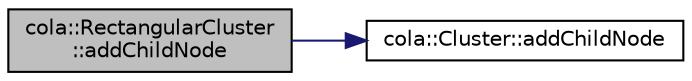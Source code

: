 digraph "cola::RectangularCluster::addChildNode"
{
  edge [fontname="Helvetica",fontsize="10",labelfontname="Helvetica",labelfontsize="10"];
  node [fontname="Helvetica",fontsize="10",shape=record];
  rankdir="LR";
  Node2 [label="cola::RectangularCluster\l::addChildNode",height=0.2,width=0.4,color="black", fillcolor="grey75", style="filled", fontcolor="black"];
  Node2 -> Node3 [color="midnightblue",fontsize="10",style="solid",fontname="Helvetica"];
  Node3 [label="cola::Cluster::addChildNode",height=0.2,width=0.4,color="black", fillcolor="white", style="filled",URL="$classcola_1_1Cluster.html#a830df170a6348485572b46f37e04fd0a",tooltip="Mark a rectangle as being a child of this cluster. "];
}
